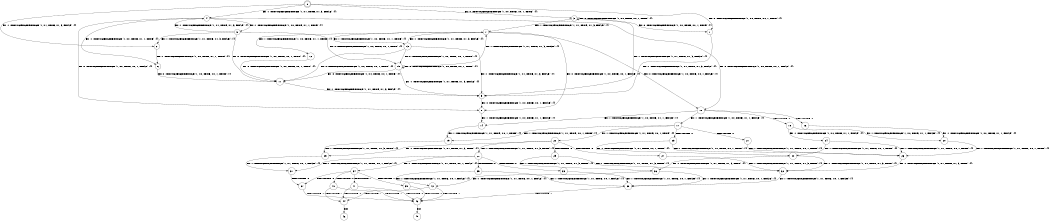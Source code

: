 digraph BCG {
size = "7, 10.5";
center = TRUE;
node [shape = circle];
0 [peripheries = 2];
0 -> 1 [label = "EX !0 !ATOMIC_EXCH_BRANCH (1, +0, TRUE, +0, 1, TRUE) !{}"];
0 -> 2 [label = "EX !1 !ATOMIC_EXCH_BRANCH (1, +1, TRUE, +1, 3, FALSE) !{}"];
0 -> 3 [label = "EX !0 !ATOMIC_EXCH_BRANCH (1, +0, TRUE, +0, 1, TRUE) !{}"];
0 -> 4 [label = "EX !1 !ATOMIC_EXCH_BRANCH (1, +1, TRUE, +1, 3, FALSE) !{}"];
1 -> 5 [label = "EX !1 !ATOMIC_EXCH_BRANCH (1, +1, TRUE, +1, 3, FALSE) !{}"];
2 -> 6 [label = "EX !1 !ATOMIC_EXCH_BRANCH (1, +0, TRUE, +1, 1, TRUE) !{}"];
3 -> 1 [label = "EX !0 !ATOMIC_EXCH_BRANCH (1, +0, TRUE, +0, 1, TRUE) !{}"];
3 -> 5 [label = "EX !1 !ATOMIC_EXCH_BRANCH (1, +1, TRUE, +1, 3, FALSE) !{}"];
3 -> 3 [label = "EX !0 !ATOMIC_EXCH_BRANCH (1, +0, TRUE, +0, 1, TRUE) !{}"];
3 -> 7 [label = "EX !1 !ATOMIC_EXCH_BRANCH (1, +1, TRUE, +1, 3, FALSE) !{}"];
4 -> 6 [label = "EX !1 !ATOMIC_EXCH_BRANCH (1, +0, TRUE, +1, 1, TRUE) !{}"];
4 -> 8 [label = "EX !0 !ATOMIC_EXCH_BRANCH (1, +0, TRUE, +0, 1, FALSE) !{}"];
4 -> 9 [label = "EX !1 !ATOMIC_EXCH_BRANCH (1, +0, TRUE, +1, 1, TRUE) !{}"];
4 -> 10 [label = "EX !0 !ATOMIC_EXCH_BRANCH (1, +0, TRUE, +0, 1, FALSE) !{}"];
5 -> 8 [label = "EX !0 !ATOMIC_EXCH_BRANCH (1, +0, TRUE, +0, 1, FALSE) !{}"];
6 -> 11 [label = "EX !0 !ATOMIC_EXCH_BRANCH (1, +0, TRUE, +0, 1, TRUE) !{}"];
7 -> 8 [label = "EX !0 !ATOMIC_EXCH_BRANCH (1, +0, TRUE, +0, 1, FALSE) !{}"];
7 -> 12 [label = "EX !1 !ATOMIC_EXCH_BRANCH (1, +0, TRUE, +1, 1, TRUE) !{}"];
7 -> 10 [label = "EX !0 !ATOMIC_EXCH_BRANCH (1, +0, TRUE, +0, 1, FALSE) !{}"];
7 -> 13 [label = "EX !1 !ATOMIC_EXCH_BRANCH (1, +0, TRUE, +1, 1, TRUE) !{}"];
8 -> 14 [label = "EX !1 !ATOMIC_EXCH_BRANCH (1, +0, TRUE, +1, 1, FALSE) !{}"];
9 -> 2 [label = "EX !1 !ATOMIC_EXCH_BRANCH (1, +1, TRUE, +1, 3, FALSE) !{}"];
9 -> 11 [label = "EX !0 !ATOMIC_EXCH_BRANCH (1, +0, TRUE, +0, 1, TRUE) !{}"];
9 -> 4 [label = "EX !1 !ATOMIC_EXCH_BRANCH (1, +1, TRUE, +1, 3, FALSE) !{}"];
9 -> 15 [label = "EX !0 !ATOMIC_EXCH_BRANCH (1, +0, TRUE, +0, 1, TRUE) !{}"];
10 -> 14 [label = "EX !1 !ATOMIC_EXCH_BRANCH (1, +0, TRUE, +1, 1, FALSE) !{}"];
10 -> 16 [label = "TERMINATE !0"];
10 -> 17 [label = "EX !1 !ATOMIC_EXCH_BRANCH (1, +0, TRUE, +1, 1, FALSE) !{}"];
10 -> 18 [label = "TERMINATE !0"];
11 -> 5 [label = "EX !1 !ATOMIC_EXCH_BRANCH (1, +1, TRUE, +1, 3, FALSE) !{}"];
12 -> 11 [label = "EX !0 !ATOMIC_EXCH_BRANCH (1, +0, TRUE, +0, 1, TRUE) !{}"];
13 -> 11 [label = "EX !0 !ATOMIC_EXCH_BRANCH (1, +0, TRUE, +0, 1, TRUE) !{}"];
13 -> 5 [label = "EX !1 !ATOMIC_EXCH_BRANCH (1, +1, TRUE, +1, 3, FALSE) !{}"];
13 -> 15 [label = "EX !0 !ATOMIC_EXCH_BRANCH (1, +0, TRUE, +0, 1, TRUE) !{}"];
13 -> 7 [label = "EX !1 !ATOMIC_EXCH_BRANCH (1, +1, TRUE, +1, 3, FALSE) !{}"];
14 -> 19 [label = "EX !1 !ATOMIC_EXCH_BRANCH (1, +1, TRUE, +0, 1, TRUE) !{}"];
15 -> 11 [label = "EX !0 !ATOMIC_EXCH_BRANCH (1, +0, TRUE, +0, 1, TRUE) !{}"];
15 -> 5 [label = "EX !1 !ATOMIC_EXCH_BRANCH (1, +1, TRUE, +1, 3, FALSE) !{}"];
15 -> 15 [label = "EX !0 !ATOMIC_EXCH_BRANCH (1, +0, TRUE, +0, 1, TRUE) !{}"];
15 -> 7 [label = "EX !1 !ATOMIC_EXCH_BRANCH (1, +1, TRUE, +1, 3, FALSE) !{}"];
16 -> 20 [label = "EX !1 !ATOMIC_EXCH_BRANCH (1, +0, TRUE, +1, 1, FALSE) !{}"];
17 -> 19 [label = "EX !1 !ATOMIC_EXCH_BRANCH (1, +1, TRUE, +0, 1, TRUE) !{}"];
17 -> 21 [label = "TERMINATE !0"];
17 -> 22 [label = "EX !1 !ATOMIC_EXCH_BRANCH (1, +1, TRUE, +0, 1, TRUE) !{}"];
17 -> 23 [label = "TERMINATE !0"];
18 -> 20 [label = "EX !1 !ATOMIC_EXCH_BRANCH (1, +0, TRUE, +1, 1, FALSE) !{}"];
18 -> 24 [label = "EX !1 !ATOMIC_EXCH_BRANCH (1, +0, TRUE, +1, 1, FALSE) !{}"];
19 -> 25 [label = "EX !1 !ATOMIC_EXCH_BRANCH (1, +1, TRUE, +1, 3, TRUE) !{}"];
20 -> 26 [label = "EX !1 !ATOMIC_EXCH_BRANCH (1, +1, TRUE, +0, 1, TRUE) !{}"];
21 -> 26 [label = "EX !1 !ATOMIC_EXCH_BRANCH (1, +1, TRUE, +0, 1, TRUE) !{}"];
22 -> 25 [label = "EX !1 !ATOMIC_EXCH_BRANCH (1, +1, TRUE, +1, 3, TRUE) !{}"];
22 -> 27 [label = "TERMINATE !0"];
22 -> 28 [label = "EX !1 !ATOMIC_EXCH_BRANCH (1, +1, TRUE, +1, 3, TRUE) !{}"];
22 -> 29 [label = "TERMINATE !0"];
23 -> 26 [label = "EX !1 !ATOMIC_EXCH_BRANCH (1, +1, TRUE, +0, 1, TRUE) !{}"];
23 -> 30 [label = "EX !1 !ATOMIC_EXCH_BRANCH (1, +1, TRUE, +0, 1, TRUE) !{}"];
24 -> 26 [label = "EX !1 !ATOMIC_EXCH_BRANCH (1, +1, TRUE, +0, 1, TRUE) !{}"];
24 -> 30 [label = "EX !1 !ATOMIC_EXCH_BRANCH (1, +1, TRUE, +0, 1, TRUE) !{}"];
25 -> 31 [label = "EX !1 !ATOMIC_EXCH_BRANCH (1, +1, TRUE, +0, 1, FALSE) !{}"];
26 -> 32 [label = "EX !1 !ATOMIC_EXCH_BRANCH (1, +1, TRUE, +1, 3, TRUE) !{}"];
27 -> 32 [label = "EX !1 !ATOMIC_EXCH_BRANCH (1, +1, TRUE, +1, 3, TRUE) !{}"];
28 -> 31 [label = "EX !1 !ATOMIC_EXCH_BRANCH (1, +1, TRUE, +0, 1, FALSE) !{}"];
28 -> 33 [label = "TERMINATE !0"];
28 -> 34 [label = "EX !1 !ATOMIC_EXCH_BRANCH (1, +1, TRUE, +0, 1, FALSE) !{}"];
28 -> 35 [label = "TERMINATE !0"];
29 -> 32 [label = "EX !1 !ATOMIC_EXCH_BRANCH (1, +1, TRUE, +1, 3, TRUE) !{}"];
29 -> 36 [label = "EX !1 !ATOMIC_EXCH_BRANCH (1, +1, TRUE, +1, 3, TRUE) !{}"];
30 -> 32 [label = "EX !1 !ATOMIC_EXCH_BRANCH (1, +1, TRUE, +1, 3, TRUE) !{}"];
30 -> 36 [label = "EX !1 !ATOMIC_EXCH_BRANCH (1, +1, TRUE, +1, 3, TRUE) !{}"];
31 -> 37 [label = "TERMINATE !0"];
32 -> 38 [label = "EX !1 !ATOMIC_EXCH_BRANCH (1, +1, TRUE, +0, 1, FALSE) !{}"];
33 -> 38 [label = "EX !1 !ATOMIC_EXCH_BRANCH (1, +1, TRUE, +0, 1, FALSE) !{}"];
34 -> 37 [label = "TERMINATE !0"];
34 -> 39 [label = "TERMINATE !1"];
34 -> 40 [label = "TERMINATE !0"];
34 -> 41 [label = "TERMINATE !1"];
35 -> 38 [label = "EX !1 !ATOMIC_EXCH_BRANCH (1, +1, TRUE, +0, 1, FALSE) !{}"];
35 -> 42 [label = "EX !1 !ATOMIC_EXCH_BRANCH (1, +1, TRUE, +0, 1, FALSE) !{}"];
36 -> 38 [label = "EX !1 !ATOMIC_EXCH_BRANCH (1, +1, TRUE, +0, 1, FALSE) !{}"];
36 -> 42 [label = "EX !1 !ATOMIC_EXCH_BRANCH (1, +1, TRUE, +0, 1, FALSE) !{}"];
37 -> 43 [label = "TERMINATE !1"];
38 -> 43 [label = "TERMINATE !1"];
39 -> 43 [label = "TERMINATE !0"];
40 -> 43 [label = "TERMINATE !1"];
40 -> 44 [label = "TERMINATE !1"];
41 -> 43 [label = "TERMINATE !0"];
41 -> 44 [label = "TERMINATE !0"];
42 -> 43 [label = "TERMINATE !1"];
42 -> 44 [label = "TERMINATE !1"];
43 -> 45 [label = "exit"];
44 -> 46 [label = "exit"];
}
